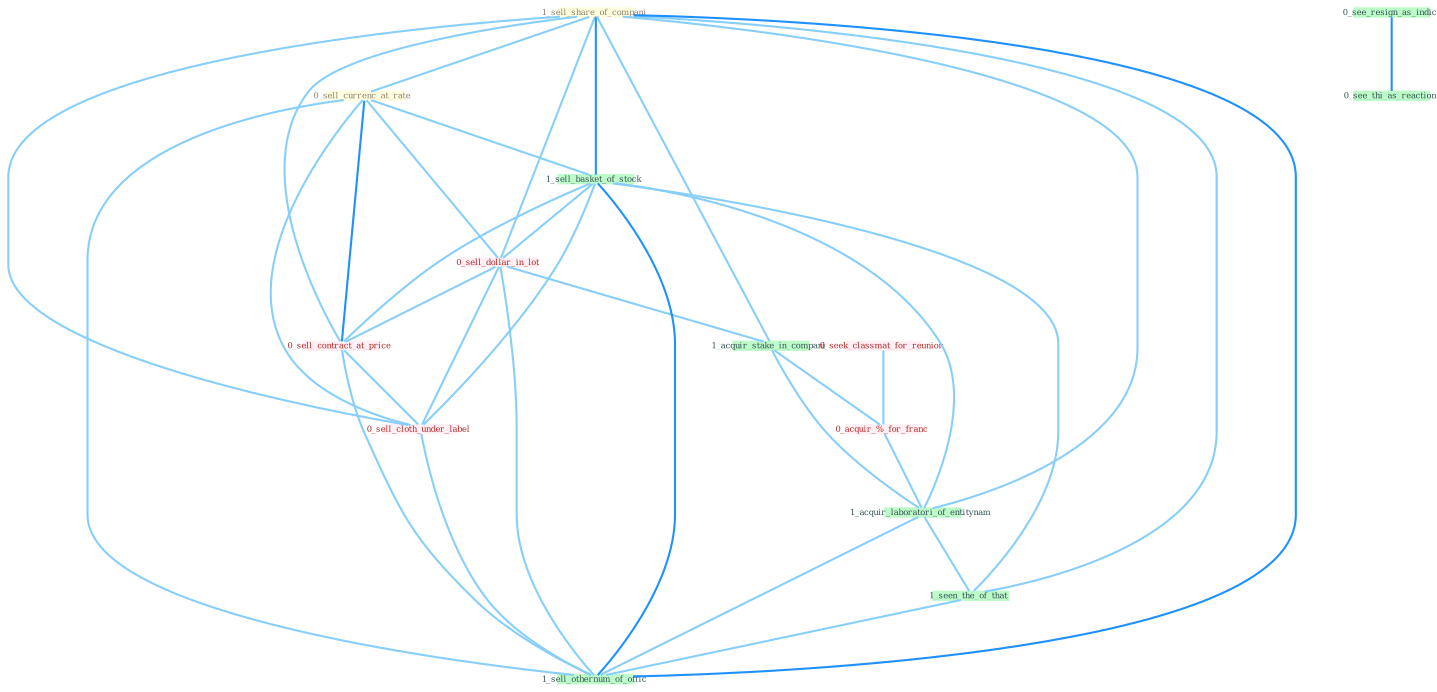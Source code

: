 Graph G{ 
    node
    [shape=polygon,style=filled,width=.5,height=.06,color="#BDFCC9",fixedsize=true,fontsize=4,
    fontcolor="#2f4f4f"];
    {node
    [color="#ffffe0", fontcolor="#8b7d6b"] "1_sell_share_of_compani " "0_sell_currenc_at_rate "}
{node [color="#fff0f5", fontcolor="#b22222"] "0_seek_classmat_for_reunion " "0_sell_dollar_in_lot " "0_acquir_%_for_franc " "0_sell_contract_at_price " "0_sell_cloth_under_label "}
edge [color="#B0E2FF"];

	"1_sell_share_of_compani " -- "0_sell_currenc_at_rate " [w="1", color="#87cefa" ];
	"1_sell_share_of_compani " -- "1_sell_basket_of_stock " [w="2", color="#1e90ff" , len=0.8];
	"1_sell_share_of_compani " -- "0_sell_dollar_in_lot " [w="1", color="#87cefa" ];
	"1_sell_share_of_compani " -- "1_acquir_stake_in_compani " [w="1", color="#87cefa" ];
	"1_sell_share_of_compani " -- "0_sell_contract_at_price " [w="1", color="#87cefa" ];
	"1_sell_share_of_compani " -- "1_acquir_laboratori_of_entitynam " [w="1", color="#87cefa" ];
	"1_sell_share_of_compani " -- "0_sell_cloth_under_label " [w="1", color="#87cefa" ];
	"1_sell_share_of_compani " -- "1_seen_the_of_that " [w="1", color="#87cefa" ];
	"1_sell_share_of_compani " -- "1_sell_othernum_of_offic " [w="2", color="#1e90ff" , len=0.8];
	"0_sell_currenc_at_rate " -- "1_sell_basket_of_stock " [w="1", color="#87cefa" ];
	"0_sell_currenc_at_rate " -- "0_sell_dollar_in_lot " [w="1", color="#87cefa" ];
	"0_sell_currenc_at_rate " -- "0_sell_contract_at_price " [w="2", color="#1e90ff" , len=0.8];
	"0_sell_currenc_at_rate " -- "0_sell_cloth_under_label " [w="1", color="#87cefa" ];
	"0_sell_currenc_at_rate " -- "1_sell_othernum_of_offic " [w="1", color="#87cefa" ];
	"0_seek_classmat_for_reunion " -- "0_acquir_%_for_franc " [w="1", color="#87cefa" ];
	"1_sell_basket_of_stock " -- "0_sell_dollar_in_lot " [w="1", color="#87cefa" ];
	"1_sell_basket_of_stock " -- "0_sell_contract_at_price " [w="1", color="#87cefa" ];
	"1_sell_basket_of_stock " -- "1_acquir_laboratori_of_entitynam " [w="1", color="#87cefa" ];
	"1_sell_basket_of_stock " -- "0_sell_cloth_under_label " [w="1", color="#87cefa" ];
	"1_sell_basket_of_stock " -- "1_seen_the_of_that " [w="1", color="#87cefa" ];
	"1_sell_basket_of_stock " -- "1_sell_othernum_of_offic " [w="2", color="#1e90ff" , len=0.8];
	"0_sell_dollar_in_lot " -- "1_acquir_stake_in_compani " [w="1", color="#87cefa" ];
	"0_sell_dollar_in_lot " -- "0_sell_contract_at_price " [w="1", color="#87cefa" ];
	"0_sell_dollar_in_lot " -- "0_sell_cloth_under_label " [w="1", color="#87cefa" ];
	"0_sell_dollar_in_lot " -- "1_sell_othernum_of_offic " [w="1", color="#87cefa" ];
	"0_see_resign_as_indic " -- "0_see_thi_as_reaction " [w="2", color="#1e90ff" , len=0.8];
	"1_acquir_stake_in_compani " -- "0_acquir_%_for_franc " [w="1", color="#87cefa" ];
	"1_acquir_stake_in_compani " -- "1_acquir_laboratori_of_entitynam " [w="1", color="#87cefa" ];
	"0_acquir_%_for_franc " -- "1_acquir_laboratori_of_entitynam " [w="1", color="#87cefa" ];
	"0_sell_contract_at_price " -- "0_sell_cloth_under_label " [w="1", color="#87cefa" ];
	"0_sell_contract_at_price " -- "1_sell_othernum_of_offic " [w="1", color="#87cefa" ];
	"1_acquir_laboratori_of_entitynam " -- "1_seen_the_of_that " [w="1", color="#87cefa" ];
	"1_acquir_laboratori_of_entitynam " -- "1_sell_othernum_of_offic " [w="1", color="#87cefa" ];
	"0_sell_cloth_under_label " -- "1_sell_othernum_of_offic " [w="1", color="#87cefa" ];
	"1_seen_the_of_that " -- "1_sell_othernum_of_offic " [w="1", color="#87cefa" ];
}